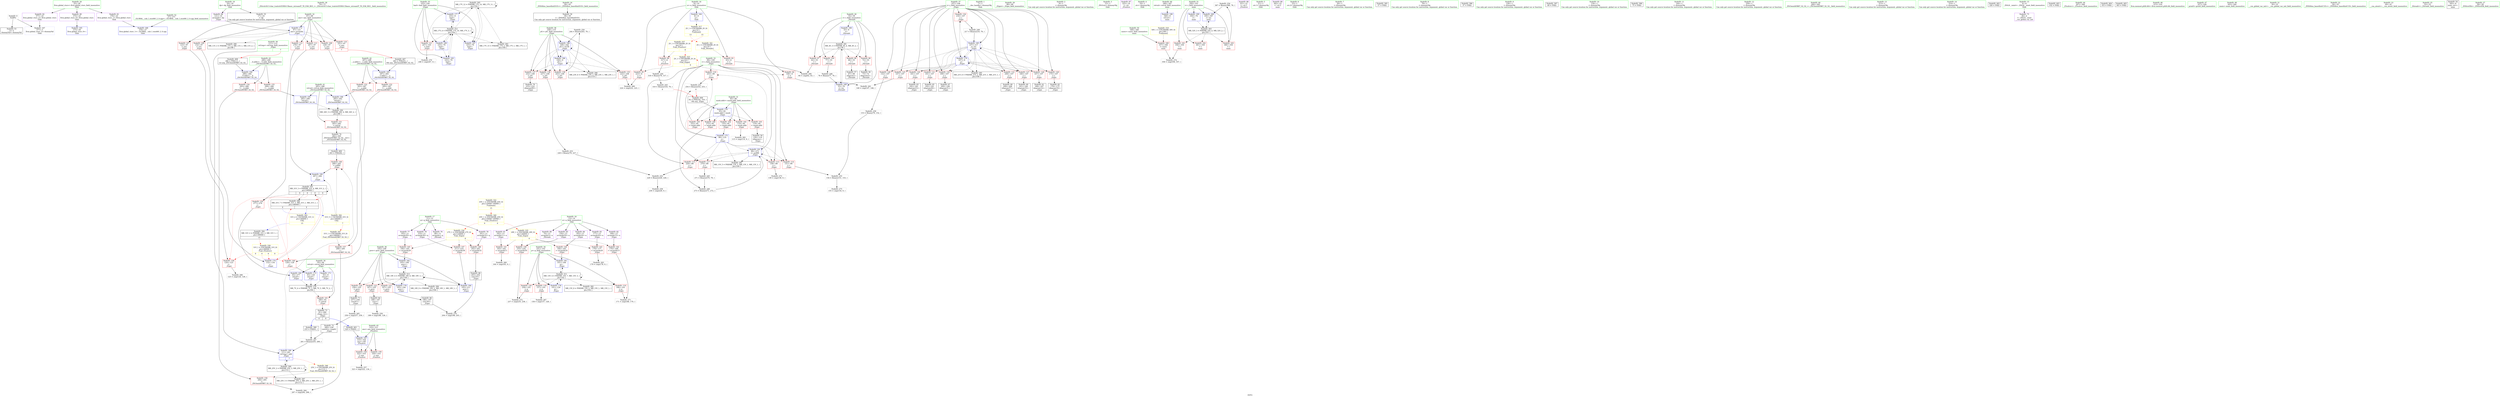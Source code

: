 digraph "SVFG" {
	label="SVFG";

	Node0x564a6317bbb0 [shape=record,color=grey,label="{NodeID: 0\nNullPtr}"];
	Node0x564a6317bbb0 -> Node0x564a631a46e0[style=solid];
	Node0x564a6317bbb0 -> Node0x564a631ab530[style=solid];
	Node0x564a631a6c90 [shape=record,color=blue,label="{NodeID: 194\n289\<--284\n__b.addr\<--__b\n_ZSt3minIiERKT_S2_S2_\n}"];
	Node0x564a631a6c90 -> Node0x564a631aaa40[style=dashed];
	Node0x564a631a6c90 -> Node0x564a631aab10[style=dashed];
	Node0x564a631a3670 [shape=record,color=red,label="{NodeID: 111\n267\<--97\n\<--ans\n_Z2goi\n}"];
	Node0x564a631a3670 -> Node0x564a631ac810[style=solid];
	Node0x564a631a20f0 [shape=record,color=green,label="{NodeID: 28\n70\<--71\n_ZStrsIcSt11char_traitsIcEERSt13basic_istreamIT_T0_ES6_RS3_\<--_ZStrsIcSt11char_traitsIcEERSt13basic_istreamIT_T0_ES6_RS3__field_insensitive\n}"];
	Node0x564a631c6710 [shape=record,color=black,label="{NodeID: 305\nMR_17V_12 = PHI(MR_17V_14, MR_17V_11, )\npts\{104 \}\n}"];
	Node0x564a631c6710 -> Node0x564a631a8f70[style=dashed];
	Node0x564a631c6710 -> Node0x564a631abd80[style=dashed];
	Node0x564a631c6710 -> Node0x564a631ac5a0[style=dashed];
	Node0x564a631c6710 -> Node0x564a631bf510[style=dashed];
	Node0x564a631c6710 -> Node0x564a631c6710[style=dashed];
	Node0x564a631a9e10 [shape=record,color=red,label="{NodeID: 139\n124\<--123\n\<--\n_Z2goi\n}"];
	Node0x564a631a9e10 -> Node0x564a631b3b30[style=solid];
	Node0x564a631a49b0 [shape=record,color=black,label="{NodeID: 56\n38\<--39\n\<--_ZNSt8ios_base4InitD1Ev\nCan only get source location for instruction, argument, global var or function.}"];
	Node0x564a631b1020 [shape=record,color=grey,label="{NodeID: 250\n244 = Binary(243, 79, )\n}"];
	Node0x564a631b1020 -> Node0x564a631ac670[style=solid];
	Node0x564a631ab530 [shape=record,color=blue, style = dotted,label="{NodeID: 167\n377\<--3\nllvm.global_ctors_2\<--dummyVal\nGlob }"];
	Node0x564a631a60a0 [shape=record,color=purple,label="{NodeID: 84\n183\<--13\narrayidx24\<--a\n_Z2goi\n}"];
	Node0x564a631a60a0 -> Node0x564a631aa220[style=solid];
	Node0x564a631a0330 [shape=record,color=green,label="{NodeID: 1\n7\<--1\n__dso_handle\<--dummyObj\nGlob }"];
	Node0x564a631a6d60 [shape=record,color=blue,label="{NodeID: 195\n285\<--299\nretval\<--\n_ZSt3minIiERKT_S2_S2_\n}"];
	Node0x564a631a6d60 -> Node0x564a631c2a20[style=dashed];
	Node0x564a631a3740 [shape=record,color=red,label="{NodeID: 112\n276\<--97\n\<--ans\n_Z2goi\n}"];
	Node0x564a631a3740 -> Node0x564a631aa700[style=solid];
	Node0x564a631a21f0 [shape=record,color=green,label="{NodeID: 29\n89\<--90\n_Z2goi\<--_Z2goi_field_insensitive\n}"];
	Node0x564a631a9ee0 [shape=record,color=red,label="{NodeID: 140\n129\<--128\n\<--\n_Z2goi\n}"];
	Node0x564a631a9ee0 -> Node0x564a631aba40[style=solid];
	Node0x564a631a4ab0 [shape=record,color=black,label="{NodeID: 57\n67\<--66\nidxprom\<--\n_Z4readv\n}"];
	Node0x564a631cbc90 [shape=record,color=yellow,style=double,label="{NodeID: 334\n27V_1 = ENCHI(MR_27V_0)\npts\{120000 \}\nFun[_Z2goi]|{|<s3>6}}"];
	Node0x564a631cbc90 -> Node0x564a631aa2f0[style=dashed];
	Node0x564a631cbc90 -> Node0x564a631aa3c0[style=dashed];
	Node0x564a631cbc90 -> Node0x564a631aa490[style=dashed];
	Node0x564a631cbc90:s3 -> Node0x564a631cbc90[style=dashed,color=red];
	Node0x564a631b11a0 [shape=record,color=grey,label="{NodeID: 251\n254 = Binary(252, 253, )\n|{<s0>6}}"];
	Node0x564a631b11a0:s0 -> Node0x564a631e6190[style=solid,color=red];
	Node0x564a631ab630 [shape=record,color=blue,label="{NodeID: 168\n55\<--9\ni\<--\n_Z4readv\n}"];
	Node0x564a631ab630 -> Node0x564a631c1d10[style=dashed];
	Node0x564a631a6170 [shape=record,color=purple,label="{NodeID: 85\n234\<--13\narrayidx50\<--a\n_Z2goi\n}"];
	Node0x564a631a6170 -> Node0x564a631aa560[style=solid];
	Node0x564a631a03c0 [shape=record,color=green,label="{NodeID: 2\n9\<--1\n\<--dummyObj\nCan only get source location for instruction, argument, global var or function.}"];
	Node0x564a631be110 [shape=record,color=black,label="{NodeID: 279\nMR_7V_4 = PHI(MR_7V_3, MR_7V_5, MR_7V_2, )\npts\{94 \}\n}"];
	Node0x564a631be110 -> Node0x564a631a3e70[style=dashed];
	Node0x564a631a6e30 [shape=record,color=blue,label="{NodeID: 196\n285\<--302\nretval\<--\n_ZSt3minIiERKT_S2_S2_\n}"];
	Node0x564a631a6e30 -> Node0x564a631c2a20[style=dashed];
	Node0x564a631a3810 [shape=record,color=red,label="{NodeID: 113\n138\<--99\n\<--i\n_Z2goi\n}"];
	Node0x564a631a3810 -> Node0x564a631b42b0[style=solid];
	Node0x564a631a22f0 [shape=record,color=green,label="{NodeID: 30\n93\<--94\nretval\<--retval_field_insensitive\n_Z2goi\n}"];
	Node0x564a631a22f0 -> Node0x564a631a3e70[style=solid];
	Node0x564a631a22f0 -> Node0x564a631ab8a0[style=solid];
	Node0x564a631a22f0 -> Node0x564a631aba40[style=solid];
	Node0x564a631a22f0 -> Node0x564a631a6af0[style=solid];
	Node0x564a631a9fb0 [shape=record,color=red,label="{NodeID: 141\n163\<--162\n\<--arrayidx11\n_Z2goi\n}"];
	Node0x564a631a9fb0 -> Node0x564a631a7fc0[style=solid];
	Node0x564a631a4b80 [shape=record,color=black,label="{NodeID: 58\n73\<--72\nidxprom2\<--\n_Z4readv\n}"];
	Node0x564a631cbd70 [shape=record,color=yellow,style=double,label="{NodeID: 335\n29V_1 = ENCHI(MR_29V_0)\npts\{140000 \}\nFun[_Z2goi]|{|<s5>6}}"];
	Node0x564a631cbd70 -> Node0x564a631a9fb0[style=dashed];
	Node0x564a631cbd70 -> Node0x564a631aa080[style=dashed];
	Node0x564a631cbd70 -> Node0x564a631aa150[style=dashed];
	Node0x564a631cbd70 -> Node0x564a631aa220[style=dashed];
	Node0x564a631cbd70 -> Node0x564a631aa560[style=dashed];
	Node0x564a631cbd70:s5 -> Node0x564a631cbd70[style=dashed,color=red];
	Node0x564a631b1320 [shape=record,color=grey,label="{NodeID: 252\n229 = Binary(226, 228, )\n}"];
	Node0x564a631b1320 -> Node0x564a631a7cc0[style=solid];
	Node0x564a631ab700 [shape=record,color=blue,label="{NodeID: 169\n55\<--78\ni\<--inc\n_Z4readv\n}"];
	Node0x564a631ab700 -> Node0x564a631c1d10[style=dashed];
	Node0x564a631a6240 [shape=record,color=purple,label="{NodeID: 86\n121\<--16\narrayidx\<--dp\n_Z2goi\n}"];
	Node0x564a631a6240 -> Node0x564a631ab970[style=solid];
	Node0x564a631a0450 [shape=record,color=green,label="{NodeID: 3\n15\<--1\n_ZSt3cin\<--dummyObj\nGlob }"];
	Node0x564a631be610 [shape=record,color=black,label="{NodeID: 280\nMR_11V_3 = PHI(MR_11V_2, MR_11V_1, MR_11V_2, )\npts\{98 \}\n}"];
	Node0x564a631a6f00 [shape=record,color=blue,label="{NodeID: 197\n310\<--320\nans\<--call\n_Z5solvev\n}"];
	Node0x564a631a6f00 -> Node0x564a631aad80[style=dashed];
	Node0x564a631a6f00 -> Node0x564a631aae50[style=dashed];
	Node0x564a631a38e0 [shape=record,color=red,label="{NodeID: 114\n151\<--99\n\<--i\n_Z2goi\n}"];
	Node0x564a631a38e0 -> Node0x564a631b17a0[style=solid];
	Node0x564a631a23c0 [shape=record,color=green,label="{NodeID: 31\n95\<--96\nmask.addr\<--mask.addr_field_insensitive\n_Z2goi\n}"];
	Node0x564a631a23c0 -> Node0x564a631a3f40[style=solid];
	Node0x564a631a23c0 -> Node0x564a631a4010[style=solid];
	Node0x564a631a23c0 -> Node0x564a631a40e0[style=solid];
	Node0x564a631a23c0 -> Node0x564a631a41b0[style=solid];
	Node0x564a631a23c0 -> Node0x564a631a3260[style=solid];
	Node0x564a631a23c0 -> Node0x564a631ab7d0[style=solid];
	Node0x564a631aa080 [shape=record,color=red,label="{NodeID: 142\n170\<--169\n\<--arrayidx15\n_Z2goi\n}"];
	Node0x564a631aa080 -> Node0x564a631b3fb0[style=solid];
	Node0x564a631a4c50 [shape=record,color=black,label="{NodeID: 59\n120\<--119\nidxprom\<--\n_Z2goi\n}"];
	Node0x564a631b14a0 [shape=record,color=grey,label="{NodeID: 253\n228 = Binary(79, 227, )\n}"];
	Node0x564a631b14a0 -> Node0x564a631b1320[style=solid];
	Node0x564a631ab7d0 [shape=record,color=blue,label="{NodeID: 170\n95\<--92\nmask.addr\<--mask\n_Z2goi\n}"];
	Node0x564a631ab7d0 -> Node0x564a631a3f40[style=dashed];
	Node0x564a631ab7d0 -> Node0x564a631a4010[style=dashed];
	Node0x564a631ab7d0 -> Node0x564a631a40e0[style=dashed];
	Node0x564a631ab7d0 -> Node0x564a631a41b0[style=dashed];
	Node0x564a631ab7d0 -> Node0x564a631a3260[style=dashed];
	Node0x564a631a6310 [shape=record,color=purple,label="{NodeID: 87\n325\<--19\n\<--.str\n_Z5solvev\n}"];
	Node0x564a631a04e0 [shape=record,color=green,label="{NodeID: 4\n19\<--1\n.str\<--dummyObj\nGlob }"];
	Node0x564a631beb10 [shape=record,color=black,label="{NodeID: 281\nMR_13V_5 = PHI(MR_13V_3, MR_13V_1, MR_13V_1, )\npts\{100 \}\n}"];
	Node0x564a631a6fd0 [shape=record,color=blue,label="{NodeID: 198\n346\<--9\nretval\<--\nmain\n}"];
	Node0x564a631a8b10 [shape=record,color=red,label="{NodeID: 115\n226\<--99\n\<--i\n_Z2goi\n}"];
	Node0x564a631a8b10 -> Node0x564a631b1320[style=solid];
	Node0x564a631a2490 [shape=record,color=green,label="{NodeID: 32\n97\<--98\nans\<--ans_field_insensitive\n_Z2goi\n}"];
	Node0x564a631a2490 -> Node0x564a631a3330[style=solid];
	Node0x564a631a2490 -> Node0x564a631a3400[style=solid];
	Node0x564a631a2490 -> Node0x564a631a34d0[style=solid];
	Node0x564a631a2490 -> Node0x564a631a35a0[style=solid];
	Node0x564a631a2490 -> Node0x564a631a3670[style=solid];
	Node0x564a631a2490 -> Node0x564a631a3740[style=solid];
	Node0x564a631a2490 -> Node0x564a631ab970[style=solid];
	Node0x564a631ad340 [shape=record,color=yellow,style=double,label="{NodeID: 392\n31V_5 = CSCHI(MR_31V_3)\npts\{180000 \}\nCS[]|{|<s2>7}}"];
	Node0x564a631ad340 -> Node0x564a631aa630[style=dashed];
	Node0x564a631ad340 -> Node0x564a631ac810[style=dashed];
	Node0x564a631ad340:s2 -> Node0x564a631c28c0[style=dashed,color=red];
	Node0x564a631aa150 [shape=record,color=red,label="{NodeID: 143\n178\<--177\n\<--arrayidx20\n_Z2goi\n}"];
	Node0x564a631aa150 -> Node0x564a631a8440[style=solid];
	Node0x564a631a4d20 [shape=record,color=black,label="{NodeID: 60\n161\<--160\nidxprom10\<--\n_Z2goi\n}"];
	Node0x564a631cbf30 [shape=record,color=yellow,style=double,label="{NodeID: 337\n2V_1 = ENCHI(MR_2V_0)\npts\{10 \}\nFun[_Z5solvev]|{|<s1>9}}"];
	Node0x564a631cbf30 -> Node0x564a631a3a60[style=dashed];
	Node0x564a631cbf30:s1 -> Node0x564a631cb2c0[style=dashed,color=red];
	Node0x564a631b1620 [shape=record,color=grey,label="{NodeID: 254\n367 = Binary(366, 79, )\n}"];
	Node0x564a631b1620 -> Node0x564a631a7170[style=solid];
	Node0x564a631ab8a0 [shape=record,color=blue,label="{NodeID: 171\n93\<--9\nretval\<--\n_Z2goi\n}"];
	Node0x564a631ab8a0 -> Node0x564a631be110[style=dashed];
	Node0x564a631a63e0 [shape=record,color=purple,label="{NodeID: 88\n331\<--21\n\<--.str.1\n_Z5solvev\n}"];
	Node0x564a631a0570 [shape=record,color=green,label="{NodeID: 5\n21\<--1\n.str.1\<--dummyObj\nGlob }"];
	Node0x564a631bf010 [shape=record,color=black,label="{NodeID: 282\nMR_15V_8 = PHI(MR_15V_2, MR_15V_1, MR_15V_1, )\npts\{102 \}\n}"];
	Node0x564a631a70a0 [shape=record,color=blue,label="{NodeID: 199\n350\<--79\ni\<--\nmain\n}"];
	Node0x564a631a70a0 -> Node0x564a631c5d10[style=dashed];
	Node0x564a631a8ba0 [shape=record,color=red,label="{NodeID: 116\n253\<--99\n\<--i\n_Z2goi\n}"];
	Node0x564a631a8ba0 -> Node0x564a631b11a0[style=solid];
	Node0x564a631a2560 [shape=record,color=green,label="{NodeID: 33\n99\<--100\ni\<--i_field_insensitive\n_Z2goi\n}"];
	Node0x564a631a2560 -> Node0x564a631a3810[style=solid];
	Node0x564a631a2560 -> Node0x564a631a38e0[style=solid];
	Node0x564a631a2560 -> Node0x564a631a8b10[style=solid];
	Node0x564a631a2560 -> Node0x564a631a8ba0[style=solid];
	Node0x564a631a2560 -> Node0x564a631a8c30[style=solid];
	Node0x564a631a2560 -> Node0x564a631abbe0[style=solid];
	Node0x564a631a2560 -> Node0x564a631ac8e0[style=solid];
	Node0x564a631ad4a0 [shape=record,color=yellow,style=double,label="{NodeID: 393\n31V_2 = CSCHI(MR_31V_1)\npts\{180000 \}\nCS[]|{<s0>15}}"];
	Node0x564a631ad4a0:s0 -> Node0x564a631c6210[style=dashed,color=blue];
	Node0x564a631aa220 [shape=record,color=red,label="{NodeID: 144\n184\<--183\n\<--arrayidx24\n_Z2goi\n}"];
	Node0x564a631aa220 -> Node0x564a631ac0c0[style=solid];
	Node0x564a631a4df0 [shape=record,color=black,label="{NodeID: 61\n168\<--167\nidxprom14\<--\n_Z2goi\n}"];
	Node0x564a631b17a0 [shape=record,color=grey,label="{NodeID: 255\n154 = Binary(151, 153, )\n}"];
	Node0x564a631b17a0 -> Node0x564a631b45b0[style=solid];
	Node0x564a631ab970 [shape=record,color=blue,label="{NodeID: 172\n97\<--121\nans\<--arrayidx\n_Z2goi\n}"];
	Node0x564a631ab970 -> Node0x564a631a3330[style=dashed];
	Node0x564a631ab970 -> Node0x564a631a3400[style=dashed];
	Node0x564a631ab970 -> Node0x564a631a34d0[style=dashed];
	Node0x564a631ab970 -> Node0x564a631a35a0[style=dashed];
	Node0x564a631ab970 -> Node0x564a631a3670[style=dashed];
	Node0x564a631ab970 -> Node0x564a631a3740[style=dashed];
	Node0x564a631ab970 -> Node0x564a631be610[style=dashed];
	Node0x564a631a64b0 [shape=record,color=purple,label="{NodeID: 89\n362\<--23\n\<--.str.2\nmain\n}"];
	Node0x564a631a0e70 [shape=record,color=green,label="{NodeID: 6\n23\<--1\n.str.2\<--dummyObj\nGlob }"];
	Node0x564a631bf510 [shape=record,color=black,label="{NodeID: 283\nMR_17V_15 = PHI(MR_17V_2, MR_17V_1, MR_17V_1, )\npts\{104 \}\n}"];
	Node0x564a631a7170 [shape=record,color=blue,label="{NodeID: 200\n350\<--367\ni\<--inc\nmain\n}"];
	Node0x564a631a7170 -> Node0x564a631c5d10[style=dashed];
	Node0x564a631a8c30 [shape=record,color=red,label="{NodeID: 117\n270\<--99\n\<--i\n_Z2goi\n}"];
	Node0x564a631a8c30 -> Node0x564a631b08a0[style=solid];
	Node0x564a631a2630 [shape=record,color=green,label="{NodeID: 34\n101\<--102\np\<--p_field_insensitive\n_Z2goi\n}"];
	Node0x564a631a2630 -> Node0x564a631a8d00[style=solid];
	Node0x564a631a2630 -> Node0x564a631a8dd0[style=solid];
	Node0x564a631a2630 -> Node0x564a631a8ea0[style=solid];
	Node0x564a631a2630 -> Node0x564a631abcb0[style=solid];
	Node0x564a631a2630 -> Node0x564a631ac0c0[style=solid];
	Node0x564a631c8510 [shape=record,color=black,label="{NodeID: 311\nMR_15V_4 = PHI(MR_15V_7, MR_15V_3, )\npts\{102 \}\n}"];
	Node0x564a631c8510 -> Node0x564a631a8d00[style=dashed];
	Node0x564a631c8510 -> Node0x564a631a8dd0[style=dashed];
	Node0x564a631c8510 -> Node0x564a631a8ea0[style=dashed];
	Node0x564a631c8510 -> Node0x564a631abcb0[style=dashed];
	Node0x564a631c8510 -> Node0x564a631ac0c0[style=dashed];
	Node0x564a631c8510 -> Node0x564a631bf010[style=dashed];
	Node0x564a631c8510 -> Node0x564a631c8510[style=dashed];
	Node0x564a631aa2f0 [shape=record,color=red,label="{NodeID: 145\n194\<--193\n\<--arrayidx29\n_Z2goi\n}"];
	Node0x564a631aa2f0 -> Node0x564a631ac190[style=solid];
	Node0x564a631a4ec0 [shape=record,color=black,label="{NodeID: 62\n176\<--175\nidxprom19\<--\n_Z2goi\n}"];
	Node0x564a631cc120 [shape=record,color=yellow,style=double,label="{NodeID: 339\n31V_1 = ENCHI(MR_31V_0)\npts\{180000 \}\nFun[_Z5solvev]|{<s0>9|<s1>9|<s2>9|<s3>9}}"];
	Node0x564a631cc120:s0 -> Node0x564a631a9e10[style=dashed,color=red];
	Node0x564a631cc120:s1 -> Node0x564a631a9ee0[style=dashed,color=red];
	Node0x564a631cc120:s2 -> Node0x564a631abb10[style=dashed,color=red];
	Node0x564a631cc120:s3 -> Node0x564a631c0e10[style=dashed,color=red];
	Node0x564a631b1920 [shape=record,color=grey,label="{NodeID: 256\n153 = Binary(79, 152, )\n}"];
	Node0x564a631b1920 -> Node0x564a631b17a0[style=solid];
	Node0x564a631aba40 [shape=record,color=blue,label="{NodeID: 173\n93\<--129\nretval\<--\n_Z2goi\n}"];
	Node0x564a631aba40 -> Node0x564a631be110[style=dashed];
	Node0x564a631a6580 [shape=record,color=purple,label="{NodeID: 90\n375\<--25\nllvm.global_ctors_0\<--llvm.global_ctors\nGlob }"];
	Node0x564a631a6580 -> Node0x564a631ab330[style=solid];
	Node0x564a631a0f00 [shape=record,color=green,label="{NodeID: 7\n26\<--1\n\<--dummyObj\nCan only get source location for instruction, argument, global var or function.}"];
	Node0x564a631bfa10 [shape=record,color=black,label="{NodeID: 284\nMR_19V_9 = PHI(MR_19V_2, MR_19V_1, MR_19V_1, )\npts\{106 \}\n}"];
	Node0x564a631a8d00 [shape=record,color=red,label="{NodeID: 118\n157\<--101\n\<--p\n_Z2goi\n}"];
	Node0x564a631a8d00 -> Node0x564a631a8a40[style=solid];
	Node0x564a631a2700 [shape=record,color=green,label="{NodeID: 35\n103\<--104\nbad\<--bad_field_insensitive\n_Z2goi\n}"];
	Node0x564a631a2700 -> Node0x564a631a8f70[style=solid];
	Node0x564a631a2700 -> Node0x564a631abd80[style=solid];
	Node0x564a631a2700 -> Node0x564a631abff0[style=solid];
	Node0x564a631a2700 -> Node0x564a631ac260[style=solid];
	Node0x564a631a2700 -> Node0x564a631ac5a0[style=solid];
	Node0x564a631e5620 [shape=record,color=black,label="{NodeID: 395\n57 = PHI()\n}"];
	Node0x564a631c8a10 [shape=record,color=black,label="{NodeID: 312\nMR_17V_4 = PHI(MR_17V_10, MR_17V_3, )\npts\{104 \}\n}"];
	Node0x564a631c8a10 -> Node0x564a631a8f70[style=dashed];
	Node0x564a631c8a10 -> Node0x564a631abd80[style=dashed];
	Node0x564a631c8a10 -> Node0x564a631abff0[style=dashed];
	Node0x564a631c8a10 -> Node0x564a631ac260[style=dashed];
	Node0x564a631c8a10 -> Node0x564a631ac5a0[style=dashed];
	Node0x564a631c8a10 -> Node0x564a631bf510[style=dashed];
	Node0x564a631c8a10 -> Node0x564a631c6710[style=dashed];
	Node0x564a631c8a10 -> Node0x564a631c8a10[style=dashed];
	Node0x564a631aa3c0 [shape=record,color=red,label="{NodeID: 146\n202\<--201\n\<--arrayidx32\n_Z2goi\n}"];
	Node0x564a631aa3c0 -> Node0x564a631a53a0[style=solid];
	Node0x564a631a4f90 [shape=record,color=black,label="{NodeID: 63\n182\<--181\nidxprom23\<--\n_Z2goi\n}"];
	Node0x564a631c2210 [shape=record,color=yellow,style=double,label="{NodeID: 340\n45V_1 = ENCHI(MR_45V_0)\npts\{120000 140000 \}\nFun[_Z5solvev]|{<s0>9|<s1>9}}"];
	Node0x564a631c2210:s0 -> Node0x564a631cbc90[style=dashed,color=red];
	Node0x564a631c2210:s1 -> Node0x564a631cbd70[style=dashed,color=red];
	Node0x564a631a7b40 [shape=record,color=grey,label="{NodeID: 257\n323 = cmp(322, 134, )\n}"];
	Node0x564a631abb10 [shape=record,color=blue,label="{NodeID: 174\n132\<--134\n\<--\n_Z2goi\n}"];
	Node0x564a631abb10 -> Node0x564a631c5310[style=dashed];
	Node0x564a631a6680 [shape=record,color=purple,label="{NodeID: 91\n376\<--25\nllvm.global_ctors_1\<--llvm.global_ctors\nGlob }"];
	Node0x564a631a6680 -> Node0x564a631ab430[style=solid];
	Node0x564a631a0f90 [shape=record,color=green,label="{NodeID: 8\n79\<--1\n\<--dummyObj\nCan only get source location for instruction, argument, global var or function.}"];
	Node0x564a631bff10 [shape=record,color=black,label="{NodeID: 285\nMR_21V_6 = PHI(MR_21V_2, MR_21V_1, MR_21V_1, )\npts\{108 \}\n}"];
	Node0x564a631a8dd0 [shape=record,color=red,label="{NodeID: 119\n166\<--101\n\<--p\n_Z2goi\n}"];
	Node0x564a631a8dd0 -> Node0x564a631b3fb0[style=solid];
	Node0x564a631a27d0 [shape=record,color=green,label="{NodeID: 36\n105\<--106\nprev\<--prev_field_insensitive\n_Z2goi\n}"];
	Node0x564a631a27d0 -> Node0x564a631a9040[style=solid];
	Node0x564a631a27d0 -> Node0x564a631a9110[style=solid];
	Node0x564a631a27d0 -> Node0x564a631a91e0[style=solid];
	Node0x564a631a27d0 -> Node0x564a631abe50[style=solid];
	Node0x564a631a27d0 -> Node0x564a631ac190[style=solid];
	Node0x564a631a27d0 -> Node0x564a631ac330[style=solid];
	Node0x564a631e5720 [shape=record,color=black,label="{NodeID: 396\n37 = PHI()\n}"];
	Node0x564a631c8f10 [shape=record,color=black,label="{NodeID: 313\nMR_19V_4 = PHI(MR_19V_8, MR_19V_3, )\npts\{106 \}\n}"];
	Node0x564a631c8f10 -> Node0x564a631a9040[style=dashed];
	Node0x564a631c8f10 -> Node0x564a631a9110[style=dashed];
	Node0x564a631c8f10 -> Node0x564a631a91e0[style=dashed];
	Node0x564a631c8f10 -> Node0x564a631abe50[style=dashed];
	Node0x564a631c8f10 -> Node0x564a631ac190[style=dashed];
	Node0x564a631c8f10 -> Node0x564a631ac330[style=dashed];
	Node0x564a631c8f10 -> Node0x564a631bfa10[style=dashed];
	Node0x564a631c8f10 -> Node0x564a631c8f10[style=dashed];
	Node0x564a631aa490 [shape=record,color=red,label="{NodeID: 147\n211\<--210\n\<--arrayidx38\n_Z2goi\n}"];
	Node0x564a631aa490 -> Node0x564a631ac330[style=solid];
	Node0x564a631a5060 [shape=record,color=black,label="{NodeID: 64\n188\<--187\nconv\<--\n_Z2goi\n}"];
	Node0x564a631a5060 -> Node0x564a631a7e40[style=solid];
	Node0x564a631c2320 [shape=record,color=yellow,style=double,label="{NodeID: 341\n2V_1 = ENCHI(MR_2V_0)\npts\{10 \}\nFun[_Z4readv]}"];
	Node0x564a631c2320 -> Node0x564a631a6880[style=dashed];
	Node0x564a631a7cc0 [shape=record,color=grey,label="{NodeID: 258\n230 = cmp(229, 9, )\n}"];
	Node0x564a631abbe0 [shape=record,color=blue,label="{NodeID: 175\n99\<--135\ni\<--\n_Z2goi\n}"];
	Node0x564a631abbe0 -> Node0x564a631a3810[style=dashed];
	Node0x564a631abbe0 -> Node0x564a631a38e0[style=dashed];
	Node0x564a631abbe0 -> Node0x564a631a8b10[style=dashed];
	Node0x564a631abbe0 -> Node0x564a631a8ba0[style=dashed];
	Node0x564a631abbe0 -> Node0x564a631a8c30[style=dashed];
	Node0x564a631abbe0 -> Node0x564a631ac8e0[style=dashed];
	Node0x564a631abbe0 -> Node0x564a631beb10[style=dashed];
	Node0x564a631a6780 [shape=record,color=purple,label="{NodeID: 92\n377\<--25\nllvm.global_ctors_2\<--llvm.global_ctors\nGlob }"];
	Node0x564a631a6780 -> Node0x564a631ab530[style=solid];
	Node0x564a631a1020 [shape=record,color=green,label="{NodeID: 9\n126\<--1\n\<--dummyObj\nCan only get source location for instruction, argument, global var or function.}"];
	Node0x564a631c0410 [shape=record,color=black,label="{NodeID: 286\nMR_23V_6 = PHI(MR_23V_2, MR_23V_1, MR_23V_1, )\npts\{110 \}\n}"];
	Node0x564a631a8ea0 [shape=record,color=red,label="{NodeID: 120\n236\<--101\n\<--p\n_Z2goi\n}"];
	Node0x564a631a8ea0 -> Node0x564a631b4130[style=solid];
	Node0x564a631a28a0 [shape=record,color=green,label="{NodeID: 37\n107\<--108\nj\<--j_field_insensitive\n_Z2goi\n}"];
	Node0x564a631a28a0 -> Node0x564a631a92b0[style=solid];
	Node0x564a631a28a0 -> Node0x564a631a9380[style=solid];
	Node0x564a631a28a0 -> Node0x564a631a9450[style=solid];
	Node0x564a631a28a0 -> Node0x564a631a9520[style=solid];
	Node0x564a631a28a0 -> Node0x564a631a95f0[style=solid];
	Node0x564a631a28a0 -> Node0x564a631a96c0[style=solid];
	Node0x564a631a28a0 -> Node0x564a631a9790[style=solid];
	Node0x564a631a28a0 -> Node0x564a631a9860[style=solid];
	Node0x564a631a28a0 -> Node0x564a631a9930[style=solid];
	Node0x564a631a28a0 -> Node0x564a631a9a00[style=solid];
	Node0x564a631a28a0 -> Node0x564a631abf20[style=solid];
	Node0x564a631a28a0 -> Node0x564a631ac400[style=solid];
	Node0x564a631e5820 [shape=record,color=black,label="{NodeID: 397\n69 = PHI()\n}"];
	Node0x564a631aa560 [shape=record,color=red,label="{NodeID: 148\n235\<--234\n\<--arrayidx50\n_Z2goi\n}"];
	Node0x564a631aa560 -> Node0x564a631b4130[style=solid];
	Node0x564a631a5130 [shape=record,color=black,label="{NodeID: 65\n192\<--191\nidxprom28\<--\n_Z2goi\n}"];
	Node0x564a631a7e40 [shape=record,color=grey,label="{NodeID: 259\n189 = cmp(188, 126, )\n}"];
	Node0x564a631abcb0 [shape=record,color=blue,label="{NodeID: 176\n101\<--126\np\<--\n_Z2goi\n}"];
	Node0x564a631abcb0 -> Node0x564a631c8510[style=dashed];
	Node0x564a631a6880 [shape=record,color=red,label="{NodeID: 93\n63\<--8\n\<--n\n_Z4readv\n}"];
	Node0x564a631a6880 -> Node0x564a631a88c0[style=solid];
	Node0x564a631a10b0 [shape=record,color=green,label="{NodeID: 10\n134\<--1\n\<--dummyObj\nCan only get source location for instruction, argument, global var or function.}"];
	Node0x564a631c0910 [shape=record,color=black,label="{NodeID: 287\nMR_25V_5 = PHI(MR_25V_2, MR_25V_1, MR_25V_1, )\npts\{112 \}\n}"];
	Node0x564a631a8f70 [shape=record,color=red,label="{NodeID: 121\n247\<--103\n\<--bad\n_Z2goi\n}"];
	Node0x564a631a8f70 -> Node0x564a631b3e30[style=solid];
	Node0x564a631a2970 [shape=record,color=green,label="{NodeID: 38\n109\<--110\nj41\<--j41_field_insensitive\n_Z2goi\n}"];
	Node0x564a631a2970 -> Node0x564a631a9ad0[style=solid];
	Node0x564a631a2970 -> Node0x564a631a9ba0[style=solid];
	Node0x564a631a2970 -> Node0x564a631a9c70[style=solid];
	Node0x564a631a2970 -> Node0x564a631a9d40[style=solid];
	Node0x564a631a2970 -> Node0x564a631ac4d0[style=solid];
	Node0x564a631a2970 -> Node0x564a631ac670[style=solid];
	Node0x564a631e5980 [shape=record,color=black,label="{NodeID: 398\n75 = PHI()\n}"];
	Node0x564a631aa630 [shape=record,color=red,label="{NodeID: 149\n266\<--263\n\<--call64\n_Z2goi\n}"];
	Node0x564a631aa630 -> Node0x564a631ac810[style=solid];
	Node0x564a631a5200 [shape=record,color=black,label="{NodeID: 66\n198\<--197\nconv30\<--\n_Z2goi\n}"];
	Node0x564a631a5200 -> Node0x564a631b4730[style=solid];
	Node0x564a631a7fc0 [shape=record,color=grey,label="{NodeID: 260\n164 = cmp(163, 9, )\n}"];
	Node0x564a631abd80 [shape=record,color=blue,label="{NodeID: 177\n103\<--9\nbad\<--\n_Z2goi\n}"];
	Node0x564a631abd80 -> Node0x564a631c8a10[style=dashed];
	Node0x564a631a6950 [shape=record,color=red,label="{NodeID: 94\n148\<--8\n\<--n\n_Z2goi\n}"];
	Node0x564a631a6950 -> Node0x564a631a8140[style=solid];
	Node0x564a631a1140 [shape=record,color=green,label="{NodeID: 11\n144\<--1\n\<--dummyObj\nCan only get source location for instruction, argument, global var or function.}"];
	Node0x564a631c0e10 [shape=record,color=black,label="{NodeID: 288\nMR_31V_7 = PHI(MR_31V_3, MR_31V_1, MR_31V_1, )\npts\{180000 \}\n|{<s0>6|<s1>9}}"];
	Node0x564a631c0e10:s0 -> Node0x564a631ad340[style=dashed,color=blue];
	Node0x564a631c0e10:s1 -> Node0x564a631ad4a0[style=dashed,color=blue];
	Node0x564a631a9040 [shape=record,color=red,label="{NodeID: 122\n187\<--105\n\<--prev\n_Z2goi\n}"];
	Node0x564a631a9040 -> Node0x564a631a5060[style=solid];
	Node0x564a631a2a40 [shape=record,color=green,label="{NodeID: 39\n111\<--112\nref.tmp\<--ref.tmp_field_insensitive\n_Z2goi\n|{|<s1>7}}"];
	Node0x564a631a2a40 -> Node0x564a631ac740[style=solid];
	Node0x564a631a2a40:s1 -> Node0x564a631e6640[style=solid,color=red];
	Node0x564a631e5a50 [shape=record,color=black,label="{NodeID: 399\n255 = PHI(91, )\n}"];
	Node0x564a631e5a50 -> Node0x564a631b0ba0[style=solid];
	Node0x564a631aa700 [shape=record,color=red,label="{NodeID: 150\n277\<--276\n\<--\n_Z2goi\n}"];
	Node0x564a631aa700 -> Node0x564a631a6af0[style=solid];
	Node0x564a631a52d0 [shape=record,color=black,label="{NodeID: 67\n200\<--199\nidxprom31\<--\n_Z2goi\n}"];
	Node0x564a631a8140 [shape=record,color=grey,label="{NodeID: 261\n149 = cmp(147, 148, )\n}"];
	Node0x564a631abe50 [shape=record,color=blue,label="{NodeID: 178\n105\<--144\nprev\<--\n_Z2goi\n}"];
	Node0x564a631abe50 -> Node0x564a631c8f10[style=dashed];
	Node0x564a631a6a20 [shape=record,color=red,label="{NodeID: 95\n223\<--8\n\<--n\n_Z2goi\n}"];
	Node0x564a631a6a20 -> Node0x564a631b3cb0[style=solid];
	Node0x564a631a11d0 [shape=record,color=green,label="{NodeID: 12\n259\<--1\n\<--dummyObj\nCan only get source location for instruction, argument, global var or function.}"];
	Node0x564a631a9110 [shape=record,color=red,label="{NodeID: 123\n197\<--105\n\<--prev\n_Z2goi\n}"];
	Node0x564a631a9110 -> Node0x564a631a5200[style=solid];
	Node0x564a631a2b10 [shape=record,color=green,label="{NodeID: 40\n264\<--265\n_ZSt3minIiERKT_S2_S2_\<--_ZSt3minIiERKT_S2_S2__field_insensitive\n}"];
	Node0x564a631e5c10 [shape=record,color=black,label="{NodeID: 400\n263 = PHI(282, )\n}"];
	Node0x564a631e5c10 -> Node0x564a631aa630[style=solid];
	Node0x564a631ca310 [shape=record,color=yellow,style=double,label="{NodeID: 317\n2V_1 = ENCHI(MR_2V_0)\npts\{10 \}\nFun[main]|{<s0>13|<s1>15}}"];
	Node0x564a631ca310:s0 -> Node0x564a631c2320[style=dashed,color=red];
	Node0x564a631ca310:s1 -> Node0x564a631cbf30[style=dashed,color=red];
	Node0x564a631aa7d0 [shape=record,color=red,label="{NodeID: 151\n305\<--285\n\<--retval\n_ZSt3minIiERKT_S2_S2_\n}"];
	Node0x564a631aa7d0 -> Node0x564a631a5880[style=solid];
	Node0x564a631a53a0 [shape=record,color=black,label="{NodeID: 68\n203\<--202\nconv33\<--\n_Z2goi\n}"];
	Node0x564a631a53a0 -> Node0x564a631b4730[style=solid];
	Node0x564a631a82c0 [shape=record,color=grey,label="{NodeID: 262\n115 = cmp(114, 9, )\n}"];
	Node0x564a631abf20 [shape=record,color=blue,label="{NodeID: 179\n107\<--9\nj\<--\n_Z2goi\n}"];
	Node0x564a631abf20 -> Node0x564a631a92b0[style=dashed];
	Node0x564a631abf20 -> Node0x564a631a9380[style=dashed];
	Node0x564a631abf20 -> Node0x564a631a9450[style=dashed];
	Node0x564a631abf20 -> Node0x564a631a9520[style=dashed];
	Node0x564a631abf20 -> Node0x564a631a95f0[style=dashed];
	Node0x564a631abf20 -> Node0x564a631a96c0[style=dashed];
	Node0x564a631abf20 -> Node0x564a631a9790[style=dashed];
	Node0x564a631abf20 -> Node0x564a631a9860[style=dashed];
	Node0x564a631abf20 -> Node0x564a631a9930[style=dashed];
	Node0x564a631abf20 -> Node0x564a631a9a00[style=dashed];
	Node0x564a631abf20 -> Node0x564a631abf20[style=dashed];
	Node0x564a631abf20 -> Node0x564a631ac400[style=dashed];
	Node0x564a631abf20 -> Node0x564a631bff10[style=dashed];
	Node0x564a631a3a60 [shape=record,color=red,label="{NodeID: 96\n317\<--8\n\<--n\n_Z5solvev\n}"];
	Node0x564a631a3a60 -> Node0x564a631b0720[style=solid];
	Node0x564a631a1260 [shape=record,color=green,label="{NodeID: 13\n313\<--1\n\<--dummyObj\nCan only get source location for instruction, argument, global var or function.}"];
	Node0x564a631a91e0 [shape=record,color=red,label="{NodeID: 124\n256\<--105\n\<--prev\n_Z2goi\n}"];
	Node0x564a631a91e0 -> Node0x564a631a5610[style=solid];
	Node0x564a631a2c10 [shape=record,color=green,label="{NodeID: 41\n285\<--286\nretval\<--retval_field_insensitive\n_ZSt3minIiERKT_S2_S2_\n}"];
	Node0x564a631a2c10 -> Node0x564a631aa7d0[style=solid];
	Node0x564a631a2c10 -> Node0x564a631a6d60[style=solid];
	Node0x564a631a2c10 -> Node0x564a631a6e30[style=solid];
	Node0x564a631e5d10 [shape=record,color=black,label="{NodeID: 401\n320 = PHI(91, )\n}"];
	Node0x564a631e5d10 -> Node0x564a631a6f00[style=solid];
	Node0x564a631aa8a0 [shape=record,color=red,label="{NodeID: 152\n295\<--287\n\<--__a.addr\n_ZSt3minIiERKT_S2_S2_\n}"];
	Node0x564a631aa8a0 -> Node0x564a631aacb0[style=solid];
	Node0x564a631a5470 [shape=record,color=black,label="{NodeID: 69\n209\<--208\nidxprom37\<--\n_Z2goi\n}"];
	Node0x564a631c27e0 [shape=record,color=yellow,style=double,label="{NodeID: 346\n25V_1 = ENCHI(MR_25V_0)\npts\{112 \}\nFun[_ZSt3minIiERKT_S2_S2_]}"];
	Node0x564a631c27e0 -> Node0x564a631aabe0[style=dashed];
	Node0x564a631a8440 [shape=record,color=grey,label="{NodeID: 263\n179 = cmp(178, 9, )\n}"];
	Node0x564a631abff0 [shape=record,color=blue,label="{NodeID: 180\n103\<--79\nbad\<--\n_Z2goi\n}"];
	Node0x564a631abff0 -> Node0x564a631ac260[style=dashed];
	Node0x564a631abff0 -> Node0x564a631c8a10[style=dashed];
	Node0x564a631a3b30 [shape=record,color=red,label="{NodeID: 97\n62\<--55\n\<--i\n_Z4readv\n}"];
	Node0x564a631a3b30 -> Node0x564a631a88c0[style=solid];
	Node0x564a631a1320 [shape=record,color=green,label="{NodeID: 14\n314\<--1\n\<--dummyObj\nCan only get source location for instruction, argument, global var or function.}"];
	Node0x564a631c1d10 [shape=record,color=black,label="{NodeID: 291\nMR_4V_3 = PHI(MR_4V_4, MR_4V_2, )\npts\{56 \}\n}"];
	Node0x564a631c1d10 -> Node0x564a631a3b30[style=dashed];
	Node0x564a631c1d10 -> Node0x564a631a3c00[style=dashed];
	Node0x564a631c1d10 -> Node0x564a631a3cd0[style=dashed];
	Node0x564a631c1d10 -> Node0x564a631a3da0[style=dashed];
	Node0x564a631c1d10 -> Node0x564a631ab700[style=dashed];
	Node0x564a631a92b0 [shape=record,color=red,label="{NodeID: 125\n147\<--107\n\<--j\n_Z2goi\n}"];
	Node0x564a631a92b0 -> Node0x564a631a8140[style=solid];
	Node0x564a631a2ce0 [shape=record,color=green,label="{NodeID: 42\n287\<--288\n__a.addr\<--__a.addr_field_insensitive\n_ZSt3minIiERKT_S2_S2_\n}"];
	Node0x564a631a2ce0 -> Node0x564a631aa8a0[style=solid];
	Node0x564a631a2ce0 -> Node0x564a631aa970[style=solid];
	Node0x564a631a2ce0 -> Node0x564a631a6bc0[style=solid];
	Node0x564a631e5e50 [shape=record,color=black,label="{NodeID: 402\n326 = PHI()\n}"];
	Node0x564a631caf10 [shape=record,color=yellow,style=double,label="{NodeID: 319\n50V_1 = ENCHI(MR_50V_0)\npts\{349 \}\nFun[main]}"];
	Node0x564a631caf10 -> Node0x564a631aaf20[style=dashed];
	Node0x564a631aa970 [shape=record,color=red,label="{NodeID: 153\n302\<--287\n\<--__a.addr\n_ZSt3minIiERKT_S2_S2_\n}"];
	Node0x564a631aa970 -> Node0x564a631a6e30[style=solid];
	Node0x564a631a5540 [shape=record,color=black,label="{NodeID: 70\n233\<--232\nidxprom49\<--\n_Z2goi\n}"];
	Node0x564a631c28c0 [shape=record,color=yellow,style=double,label="{NodeID: 347\n31V_1 = ENCHI(MR_31V_0)\npts\{180000 \}\nFun[_ZSt3minIiERKT_S2_S2_]}"];
	Node0x564a631c28c0 -> Node0x564a631aacb0[style=dashed];
	Node0x564a631a85c0 [shape=record,color=grey,label="{NodeID: 264\n297 = cmp(294, 296, )\n}"];
	Node0x564a631ac0c0 [shape=record,color=blue,label="{NodeID: 181\n101\<--184\np\<--\n_Z2goi\n}"];
	Node0x564a631ac0c0 -> Node0x564a631c8510[style=dashed];
	Node0x564a631a3c00 [shape=record,color=red,label="{NodeID: 98\n66\<--55\n\<--i\n_Z4readv\n}"];
	Node0x564a631a3c00 -> Node0x564a631a4ab0[style=solid];
	Node0x564a631a1420 [shape=record,color=green,label="{NodeID: 15\n4\<--6\n_ZStL8__ioinit\<--_ZStL8__ioinit_field_insensitive\nGlob }"];
	Node0x564a631a1420 -> Node0x564a631a5950[style=solid];
	Node0x564a631c2a20 [shape=record,color=black,label="{NodeID: 292\nMR_34V_3 = PHI(MR_34V_4, MR_34V_2, )\npts\{286 \}\n}"];
	Node0x564a631c2a20 -> Node0x564a631aa7d0[style=dashed];
	Node0x564a631a9380 [shape=record,color=red,label="{NodeID: 126\n152\<--107\n\<--j\n_Z2goi\n}"];
	Node0x564a631a9380 -> Node0x564a631b1920[style=solid];
	Node0x564a631a2db0 [shape=record,color=green,label="{NodeID: 43\n289\<--290\n__b.addr\<--__b.addr_field_insensitive\n_ZSt3minIiERKT_S2_S2_\n}"];
	Node0x564a631a2db0 -> Node0x564a631aaa40[style=solid];
	Node0x564a631a2db0 -> Node0x564a631aab10[style=solid];
	Node0x564a631a2db0 -> Node0x564a631a6c90[style=solid];
	Node0x564a631e5f20 [shape=record,color=black,label="{NodeID: 403\n332 = PHI()\n}"];
	Node0x564a631aaa40 [shape=record,color=red,label="{NodeID: 154\n293\<--289\n\<--__b.addr\n_ZSt3minIiERKT_S2_S2_\n}"];
	Node0x564a631aaa40 -> Node0x564a631aabe0[style=solid];
	Node0x564a631a5610 [shape=record,color=black,label="{NodeID: 71\n257\<--256\nconv61\<--\n_Z2goi\n}"];
	Node0x564a631a5610 -> Node0x564a631a8740[style=solid];
	Node0x564a631a8740 [shape=record,color=grey,label="{NodeID: 265\n258 = cmp(257, 259, )\n}"];
	Node0x564a631a8740 -> Node0x564a631a56e0[style=solid];
	Node0x564a631ac190 [shape=record,color=blue,label="{NodeID: 182\n105\<--194\nprev\<--\n_Z2goi\n}"];
	Node0x564a631ac190 -> Node0x564a631c8f10[style=dashed];
	Node0x564a631a3cd0 [shape=record,color=red,label="{NodeID: 99\n72\<--55\n\<--i\n_Z4readv\n}"];
	Node0x564a631a3cd0 -> Node0x564a631a4b80[style=solid];
	Node0x564a631a1520 [shape=record,color=green,label="{NodeID: 16\n8\<--10\nn\<--n_field_insensitive\nGlob }"];
	Node0x564a631a1520 -> Node0x564a631a6880[style=solid];
	Node0x564a631a1520 -> Node0x564a631a6950[style=solid];
	Node0x564a631a1520 -> Node0x564a631a6a20[style=solid];
	Node0x564a631a1520 -> Node0x564a631a3a60[style=solid];
	Node0x564a631a1520 -> Node0x564a631ab260[style=solid];
	Node0x564a631a9450 [shape=record,color=red,label="{NodeID: 127\n160\<--107\n\<--j\n_Z2goi\n}"];
	Node0x564a631a9450 -> Node0x564a631a4d20[style=solid];
	Node0x564a631a2e80 [shape=record,color=green,label="{NodeID: 44\n307\<--308\n_Z5solvev\<--_Z5solvev_field_insensitive\n}"];
	Node0x564a631e5ff0 [shape=record,color=black,label="{NodeID: 404\n353 = PHI()\n}"];
	Node0x564a631aab10 [shape=record,color=red,label="{NodeID: 155\n299\<--289\n\<--__b.addr\n_ZSt3minIiERKT_S2_S2_\n}"];
	Node0x564a631aab10 -> Node0x564a631a6d60[style=solid];
	Node0x564a631a56e0 [shape=record,color=black,label="{NodeID: 72\n260\<--258\nconv63\<--cmp62\n_Z2goi\n}"];
	Node0x564a631a56e0 -> Node0x564a631b0ba0[style=solid];
	Node0x564a631a88c0 [shape=record,color=grey,label="{NodeID: 266\n64 = cmp(62, 63, )\n}"];
	Node0x564a631ac260 [shape=record,color=blue,label="{NodeID: 183\n103\<--79\nbad\<--\n_Z2goi\n}"];
	Node0x564a631ac260 -> Node0x564a631c8a10[style=dashed];
	Node0x564a631a3da0 [shape=record,color=red,label="{NodeID: 100\n77\<--55\n\<--i\n_Z4readv\n}"];
	Node0x564a631a3da0 -> Node0x564a631b0d20[style=solid];
	Node0x564a631a1620 [shape=record,color=green,label="{NodeID: 17\n11\<--12\nq\<--q_field_insensitive\nGlob }"];
	Node0x564a631a1620 -> Node0x564a631a5a20[style=solid];
	Node0x564a631a1620 -> Node0x564a631a5af0[style=solid];
	Node0x564a631a1620 -> Node0x564a631a5bc0[style=solid];
	Node0x564a631a1620 -> Node0x564a631a5c90[style=solid];
	Node0x564a631a9520 [shape=record,color=red,label="{NodeID: 128\n167\<--107\n\<--j\n_Z2goi\n}"];
	Node0x564a631a9520 -> Node0x564a631a4df0[style=solid];
	Node0x564a631a2f80 [shape=record,color=green,label="{NodeID: 45\n310\<--311\nans\<--ans_field_insensitive\n_Z5solvev\n}"];
	Node0x564a631a2f80 -> Node0x564a631aad80[style=solid];
	Node0x564a631a2f80 -> Node0x564a631aae50[style=solid];
	Node0x564a631a2f80 -> Node0x564a631a6f00[style=solid];
	Node0x564a631e60c0 [shape=record,color=black,label="{NodeID: 405\n363 = PHI()\n}"];
	Node0x564a631cb1b0 [shape=record,color=yellow,style=double,label="{NodeID: 322\n45V_1 = ENCHI(MR_45V_0)\npts\{120000 140000 \}\nFun[main]|{<s0>15}}"];
	Node0x564a631cb1b0:s0 -> Node0x564a631c2210[style=dashed,color=red];
	Node0x564a631aabe0 [shape=record,color=red,label="{NodeID: 156\n294\<--293\n\<--\n_ZSt3minIiERKT_S2_S2_\n}"];
	Node0x564a631aabe0 -> Node0x564a631a85c0[style=solid];
	Node0x564a631a57b0 [shape=record,color=black,label="{NodeID: 73\n91\<--280\n_Z2goi_ret\<--\n_Z2goi\n|{<s0>6|<s1>9}}"];
	Node0x564a631a57b0:s0 -> Node0x564a631e5a50[style=solid,color=blue];
	Node0x564a631a57b0:s1 -> Node0x564a631e5d10[style=solid,color=blue];
	Node0x564a631a8a40 [shape=record,color=grey,label="{NodeID: 267\n158 = cmp(157, 126, )\n}"];
	Node0x564a631ac330 [shape=record,color=blue,label="{NodeID: 184\n105\<--211\nprev\<--\n_Z2goi\n}"];
	Node0x564a631ac330 -> Node0x564a631c8f10[style=dashed];
	Node0x564a631a3e70 [shape=record,color=red,label="{NodeID: 101\n280\<--93\n\<--retval\n_Z2goi\n}"];
	Node0x564a631a3e70 -> Node0x564a631a57b0[style=solid];
	Node0x564a631a1720 [shape=record,color=green,label="{NodeID: 18\n13\<--14\na\<--a_field_insensitive\nGlob }"];
	Node0x564a631a1720 -> Node0x564a631a5d60[style=solid];
	Node0x564a631a1720 -> Node0x564a631a5e30[style=solid];
	Node0x564a631a1720 -> Node0x564a631a5f00[style=solid];
	Node0x564a631a1720 -> Node0x564a631a5fd0[style=solid];
	Node0x564a631a1720 -> Node0x564a631a60a0[style=solid];
	Node0x564a631a1720 -> Node0x564a631a6170[style=solid];
	Node0x564a631a95f0 [shape=record,color=red,label="{NodeID: 129\n175\<--107\n\<--j\n_Z2goi\n}"];
	Node0x564a631a95f0 -> Node0x564a631a4ec0[style=solid];
	Node0x564a631a3050 [shape=record,color=green,label="{NodeID: 46\n315\<--316\nllvm.memset.p0i8.i64\<--llvm.memset.p0i8.i64_field_insensitive\n}"];
	Node0x564a631e6190 [shape=record,color=black,label="{NodeID: 406\n92 = PHI(254, 319, )\n0th arg _Z2goi }"];
	Node0x564a631e6190 -> Node0x564a631ab7d0[style=solid];
	Node0x564a631cb2c0 [shape=record,color=yellow,style=double,label="{NodeID: 323\n2V_1 = ENCHI(MR_2V_0)\npts\{10 \}\nFun[_Z2goi]|{|<s2>6}}"];
	Node0x564a631cb2c0 -> Node0x564a631a6950[style=dashed];
	Node0x564a631cb2c0 -> Node0x564a631a6a20[style=dashed];
	Node0x564a631cb2c0:s2 -> Node0x564a631cb2c0[style=dashed,color=red];
	Node0x564a631aacb0 [shape=record,color=red,label="{NodeID: 157\n296\<--295\n\<--\n_ZSt3minIiERKT_S2_S2_\n}"];
	Node0x564a631aacb0 -> Node0x564a631a85c0[style=solid];
	Node0x564a631a5880 [shape=record,color=black,label="{NodeID: 74\n282\<--305\n_ZSt3minIiERKT_S2_S2__ret\<--\n_ZSt3minIiERKT_S2_S2_\n|{<s0>7}}"];
	Node0x564a631a5880:s0 -> Node0x564a631e5c10[style=solid,color=blue];
	Node0x564a631b3b30 [shape=record,color=grey,label="{NodeID: 268\n125 = cmp(124, 126, )\n}"];
	Node0x564a631ac400 [shape=record,color=blue,label="{NodeID: 185\n107\<--217\nj\<--inc\n_Z2goi\n}"];
	Node0x564a631ac400 -> Node0x564a631a92b0[style=dashed];
	Node0x564a631ac400 -> Node0x564a631a9380[style=dashed];
	Node0x564a631ac400 -> Node0x564a631a9450[style=dashed];
	Node0x564a631ac400 -> Node0x564a631a9520[style=dashed];
	Node0x564a631ac400 -> Node0x564a631a95f0[style=dashed];
	Node0x564a631ac400 -> Node0x564a631a96c0[style=dashed];
	Node0x564a631ac400 -> Node0x564a631a9790[style=dashed];
	Node0x564a631ac400 -> Node0x564a631a9860[style=dashed];
	Node0x564a631ac400 -> Node0x564a631a9930[style=dashed];
	Node0x564a631ac400 -> Node0x564a631a9a00[style=dashed];
	Node0x564a631ac400 -> Node0x564a631abf20[style=dashed];
	Node0x564a631ac400 -> Node0x564a631ac400[style=dashed];
	Node0x564a631ac400 -> Node0x564a631bff10[style=dashed];
	Node0x564a631a3f40 [shape=record,color=red,label="{NodeID: 102\n114\<--95\n\<--mask.addr\n_Z2goi\n}"];
	Node0x564a631a3f40 -> Node0x564a631a82c0[style=solid];
	Node0x564a631a1820 [shape=record,color=green,label="{NodeID: 19\n16\<--18\ndp\<--dp_field_insensitive\nGlob }"];
	Node0x564a631a1820 -> Node0x564a631a48b0[style=solid];
	Node0x564a631a1820 -> Node0x564a631a6240[style=solid];
	Node0x564a631a96c0 [shape=record,color=red,label="{NodeID: 130\n181\<--107\n\<--j\n_Z2goi\n}"];
	Node0x564a631a96c0 -> Node0x564a631a4f90[style=solid];
	Node0x564a631a3150 [shape=record,color=green,label="{NodeID: 47\n327\<--328\nprintf\<--printf_field_insensitive\n}"];
	Node0x564a631e6530 [shape=record,color=black,label="{NodeID: 407\n283 = PHI(251, )\n0th arg _ZSt3minIiERKT_S2_S2_ }"];
	Node0x564a631e6530 -> Node0x564a631a6bc0[style=solid];
	Node0x564a631aad80 [shape=record,color=red,label="{NodeID: 158\n322\<--310\n\<--ans\n_Z5solvev\n}"];
	Node0x564a631aad80 -> Node0x564a631a7b40[style=solid];
	Node0x564a631a5950 [shape=record,color=purple,label="{NodeID: 75\n36\<--4\n\<--_ZStL8__ioinit\n__cxx_global_var_init\n}"];
	Node0x564a631b3cb0 [shape=record,color=grey,label="{NodeID: 269\n224 = cmp(222, 223, )\n}"];
	Node0x564a631ac4d0 [shape=record,color=blue,label="{NodeID: 186\n109\<--9\nj41\<--\n_Z2goi\n}"];
	Node0x564a631ac4d0 -> Node0x564a631a9ad0[style=dashed];
	Node0x564a631ac4d0 -> Node0x564a631a9ba0[style=dashed];
	Node0x564a631ac4d0 -> Node0x564a631a9c70[style=dashed];
	Node0x564a631ac4d0 -> Node0x564a631a9d40[style=dashed];
	Node0x564a631ac4d0 -> Node0x564a631ac4d0[style=dashed];
	Node0x564a631ac4d0 -> Node0x564a631ac670[style=dashed];
	Node0x564a631ac4d0 -> Node0x564a631c0410[style=dashed];
	Node0x564a631a4010 [shape=record,color=red,label="{NodeID: 103\n119\<--95\n\<--mask.addr\n_Z2goi\n}"];
	Node0x564a631a4010 -> Node0x564a631a4c50[style=solid];
	Node0x564a631a1920 [shape=record,color=green,label="{NodeID: 20\n25\<--29\nllvm.global_ctors\<--llvm.global_ctors_field_insensitive\nGlob }"];
	Node0x564a631a1920 -> Node0x564a631a6580[style=solid];
	Node0x564a631a1920 -> Node0x564a631a6680[style=solid];
	Node0x564a631a1920 -> Node0x564a631a6780[style=solid];
	Node0x564a631a9790 [shape=record,color=red,label="{NodeID: 131\n191\<--107\n\<--j\n_Z2goi\n}"];
	Node0x564a631a9790 -> Node0x564a631a5130[style=solid];
	Node0x564a631a4270 [shape=record,color=green,label="{NodeID: 48\n343\<--344\nmain\<--main_field_insensitive\n}"];
	Node0x564a631e6640 [shape=record,color=black,label="{NodeID: 408\n284 = PHI(111, )\n1st arg _ZSt3minIiERKT_S2_S2_ }"];
	Node0x564a631e6640 -> Node0x564a631a6c90[style=solid];
	Node0x564a631aae50 [shape=record,color=red,label="{NodeID: 159\n330\<--310\n\<--ans\n_Z5solvev\n}"];
	Node0x564a631a5a20 [shape=record,color=purple,label="{NodeID: 76\n68\<--11\narrayidx\<--q\n_Z4readv\n}"];
	Node0x564a631b3e30 [shape=record,color=grey,label="{NodeID: 270\n248 = cmp(247, 9, )\n}"];
	Node0x564a631ac5a0 [shape=record,color=blue,label="{NodeID: 187\n103\<--79\nbad\<--\n_Z2goi\n}"];
	Node0x564a631ac5a0 -> Node0x564a631c6710[style=dashed];
	Node0x564a631a40e0 [shape=record,color=red,label="{NodeID: 104\n135\<--95\n\<--mask.addr\n_Z2goi\n}"];
	Node0x564a631a40e0 -> Node0x564a631abbe0[style=solid];
	Node0x564a631a1a20 [shape=record,color=green,label="{NodeID: 21\n30\<--31\n__cxx_global_var_init\<--__cxx_global_var_init_field_insensitive\n}"];
	Node0x564a631a9860 [shape=record,color=red,label="{NodeID: 132\n199\<--107\n\<--j\n_Z2goi\n}"];
	Node0x564a631a9860 -> Node0x564a631a52d0[style=solid];
	Node0x564a631a4370 [shape=record,color=green,label="{NodeID: 49\n346\<--347\nretval\<--retval_field_insensitive\nmain\n}"];
	Node0x564a631a4370 -> Node0x564a631a6fd0[style=solid];
	Node0x564a631b05a0 [shape=record,color=grey,label="{NodeID: 243\n319 = Binary(318, 79, )\n|{<s0>9}}"];
	Node0x564a631b05a0:s0 -> Node0x564a631e6190[style=solid,color=red];
	Node0x564a631aaf20 [shape=record,color=red,label="{NodeID: 160\n357\<--348\n\<--cases\nmain\n}"];
	Node0x564a631aaf20 -> Node0x564a631b4430[style=solid];
	Node0x564a631a5af0 [shape=record,color=purple,label="{NodeID: 77\n193\<--11\narrayidx29\<--q\n_Z2goi\n}"];
	Node0x564a631a5af0 -> Node0x564a631aa2f0[style=solid];
	Node0x564a631b3fb0 [shape=record,color=grey,label="{NodeID: 271\n171 = cmp(166, 170, )\n}"];
	Node0x564a631ac670 [shape=record,color=blue,label="{NodeID: 188\n109\<--244\nj41\<--inc56\n_Z2goi\n}"];
	Node0x564a631ac670 -> Node0x564a631a9ad0[style=dashed];
	Node0x564a631ac670 -> Node0x564a631a9ba0[style=dashed];
	Node0x564a631ac670 -> Node0x564a631a9c70[style=dashed];
	Node0x564a631ac670 -> Node0x564a631a9d40[style=dashed];
	Node0x564a631ac670 -> Node0x564a631ac4d0[style=dashed];
	Node0x564a631ac670 -> Node0x564a631ac670[style=dashed];
	Node0x564a631ac670 -> Node0x564a631c0410[style=dashed];
	Node0x564a631a41b0 [shape=record,color=red,label="{NodeID: 105\n252\<--95\n\<--mask.addr\n_Z2goi\n}"];
	Node0x564a631a41b0 -> Node0x564a631b11a0[style=solid];
	Node0x564a631a1b20 [shape=record,color=green,label="{NodeID: 22\n34\<--35\n_ZNSt8ios_base4InitC1Ev\<--_ZNSt8ios_base4InitC1Ev_field_insensitive\n}"];
	Node0x564a631a9930 [shape=record,color=red,label="{NodeID: 133\n208\<--107\n\<--j\n_Z2goi\n}"];
	Node0x564a631a9930 -> Node0x564a631a5470[style=solid];
	Node0x564a631a4440 [shape=record,color=green,label="{NodeID: 50\n348\<--349\ncases\<--cases_field_insensitive\nmain\n}"];
	Node0x564a631a4440 -> Node0x564a631aaf20[style=solid];
	Node0x564a631b0720 [shape=record,color=grey,label="{NodeID: 244\n318 = Binary(79, 317, )\n}"];
	Node0x564a631b0720 -> Node0x564a631b05a0[style=solid];
	Node0x564a631aaff0 [shape=record,color=red,label="{NodeID: 161\n356\<--350\n\<--i\nmain\n}"];
	Node0x564a631aaff0 -> Node0x564a631b4430[style=solid];
	Node0x564a631a5bc0 [shape=record,color=purple,label="{NodeID: 78\n201\<--11\narrayidx32\<--q\n_Z2goi\n}"];
	Node0x564a631a5bc0 -> Node0x564a631aa3c0[style=solid];
	Node0x564a631b4130 [shape=record,color=grey,label="{NodeID: 272\n237 = cmp(235, 236, )\n}"];
	Node0x564a631ac740 [shape=record,color=blue,label="{NodeID: 189\n111\<--261\nref.tmp\<--add\n_Z2goi\n|{|<s2>7}}"];
	Node0x564a631ac740 -> Node0x564a631aa630[style=dashed];
	Node0x564a631ac740 -> Node0x564a631c4e10[style=dashed];
	Node0x564a631ac740:s2 -> Node0x564a631c27e0[style=dashed,color=red];
	Node0x564a631a3260 [shape=record,color=red,label="{NodeID: 106\n272\<--95\n\<--mask.addr\n_Z2goi\n}"];
	Node0x564a631a3260 -> Node0x564a631b0a20[style=solid];
	Node0x564a631a1c20 [shape=record,color=green,label="{NodeID: 23\n40\<--41\n__cxa_atexit\<--__cxa_atexit_field_insensitive\n}"];
	Node0x564a631c4e10 [shape=record,color=black,label="{NodeID: 300\nMR_25V_2 = PHI(MR_25V_3, MR_25V_1, )\npts\{112 \}\n}"];
	Node0x564a631c4e10 -> Node0x564a631ac740[style=dashed];
	Node0x564a631c4e10 -> Node0x564a631c0910[style=dashed];
	Node0x564a631c4e10 -> Node0x564a631c4e10[style=dashed];
	Node0x564a631a9a00 [shape=record,color=red,label="{NodeID: 134\n216\<--107\n\<--j\n_Z2goi\n}"];
	Node0x564a631a9a00 -> Node0x564a631b0ea0[style=solid];
	Node0x564a631a4510 [shape=record,color=green,label="{NodeID: 51\n350\<--351\ni\<--i_field_insensitive\nmain\n}"];
	Node0x564a631a4510 -> Node0x564a631aaff0[style=solid];
	Node0x564a631a4510 -> Node0x564a631ab0c0[style=solid];
	Node0x564a631a4510 -> Node0x564a631ab190[style=solid];
	Node0x564a631a4510 -> Node0x564a631a70a0[style=solid];
	Node0x564a631a4510 -> Node0x564a631a7170[style=solid];
	Node0x564a631b08a0 [shape=record,color=grey,label="{NodeID: 245\n271 = Binary(270, 79, )\n}"];
	Node0x564a631b08a0 -> Node0x564a631b0a20[style=solid];
	Node0x564a631ab0c0 [shape=record,color=red,label="{NodeID: 162\n361\<--350\n\<--i\nmain\n}"];
	Node0x564a631a5c90 [shape=record,color=purple,label="{NodeID: 79\n210\<--11\narrayidx38\<--q\n_Z2goi\n}"];
	Node0x564a631a5c90 -> Node0x564a631aa490[style=solid];
	Node0x564a631b42b0 [shape=record,color=grey,label="{NodeID: 273\n139 = cmp(138, 9, )\n}"];
	Node0x564a631ac810 [shape=record,color=blue,label="{NodeID: 190\n267\<--266\n\<--\n_Z2goi\n}"];
	Node0x564a631ac810 -> Node0x564a631c5310[style=dashed];
	Node0x564a631a3330 [shape=record,color=red,label="{NodeID: 107\n123\<--97\n\<--ans\n_Z2goi\n}"];
	Node0x564a631a3330 -> Node0x564a631a9e10[style=solid];
	Node0x564a631a1d20 [shape=record,color=green,label="{NodeID: 24\n39\<--45\n_ZNSt8ios_base4InitD1Ev\<--_ZNSt8ios_base4InitD1Ev_field_insensitive\n}"];
	Node0x564a631a1d20 -> Node0x564a631a49b0[style=solid];
	Node0x564a631c5310 [shape=record,color=black,label="{NodeID: 301\nMR_31V_3 = PHI(MR_31V_4, MR_31V_2, )\npts\{180000 \}\n|{|<s3>6|<s4>6|<s5>6|<s6>6}}"];
	Node0x564a631c5310 -> Node0x564a631aa700[style=dashed];
	Node0x564a631c5310 -> Node0x564a631c0e10[style=dashed];
	Node0x564a631c5310 -> Node0x564a631c5310[style=dashed];
	Node0x564a631c5310:s3 -> Node0x564a631a9e10[style=dashed,color=red];
	Node0x564a631c5310:s4 -> Node0x564a631a9ee0[style=dashed,color=red];
	Node0x564a631c5310:s5 -> Node0x564a631abb10[style=dashed,color=red];
	Node0x564a631c5310:s6 -> Node0x564a631c0e10[style=dashed,color=red];
	Node0x564a631a9ad0 [shape=record,color=red,label="{NodeID: 135\n222\<--109\n\<--j41\n_Z2goi\n}"];
	Node0x564a631a9ad0 -> Node0x564a631b3cb0[style=solid];
	Node0x564a631a45e0 [shape=record,color=green,label="{NodeID: 52\n27\<--371\n_GLOBAL__sub_I_exod40_2_0.cpp\<--_GLOBAL__sub_I_exod40_2_0.cpp_field_insensitive\n}"];
	Node0x564a631a45e0 -> Node0x564a631ab430[style=solid];
	Node0x564a631b0a20 [shape=record,color=grey,label="{NodeID: 246\n273 = Binary(271, 272, )\n}"];
	Node0x564a631b0a20 -> Node0x564a631ac8e0[style=solid];
	Node0x564a631ab190 [shape=record,color=red,label="{NodeID: 163\n366\<--350\n\<--i\nmain\n}"];
	Node0x564a631ab190 -> Node0x564a631b1620[style=solid];
	Node0x564a631a5d60 [shape=record,color=purple,label="{NodeID: 80\n74\<--13\narrayidx3\<--a\n_Z4readv\n}"];
	Node0x564a631b4430 [shape=record,color=grey,label="{NodeID: 274\n358 = cmp(356, 357, )\n}"];
	Node0x564a631ac8e0 [shape=record,color=blue,label="{NodeID: 191\n99\<--273\ni\<--and66\n_Z2goi\n}"];
	Node0x564a631ac8e0 -> Node0x564a631a3810[style=dashed];
	Node0x564a631ac8e0 -> Node0x564a631a38e0[style=dashed];
	Node0x564a631ac8e0 -> Node0x564a631a8b10[style=dashed];
	Node0x564a631ac8e0 -> Node0x564a631a8ba0[style=dashed];
	Node0x564a631ac8e0 -> Node0x564a631a8c30[style=dashed];
	Node0x564a631ac8e0 -> Node0x564a631ac8e0[style=dashed];
	Node0x564a631ac8e0 -> Node0x564a631beb10[style=dashed];
	Node0x564a631a3400 [shape=record,color=red,label="{NodeID: 108\n128\<--97\n\<--ans\n_Z2goi\n}"];
	Node0x564a631a3400 -> Node0x564a631a9ee0[style=solid];
	Node0x564a631a1e20 [shape=record,color=green,label="{NodeID: 25\n52\<--53\n_Z4readv\<--_Z4readv_field_insensitive\n}"];
	Node0x564a631a9ba0 [shape=record,color=red,label="{NodeID: 136\n227\<--109\n\<--j41\n_Z2goi\n}"];
	Node0x564a631a9ba0 -> Node0x564a631b14a0[style=solid];
	Node0x564a631a46e0 [shape=record,color=black,label="{NodeID: 53\n2\<--3\ndummyVal\<--dummyVal\n}"];
	Node0x564a631b0ba0 [shape=record,color=grey,label="{NodeID: 247\n261 = Binary(255, 260, )\n}"];
	Node0x564a631b0ba0 -> Node0x564a631ac740[style=solid];
	Node0x564a631ab260 [shape=record,color=blue,label="{NodeID: 164\n8\<--9\nn\<--\nGlob }"];
	Node0x564a631ab260 -> Node0x564a631ca310[style=dashed];
	Node0x564a631a5e30 [shape=record,color=purple,label="{NodeID: 81\n162\<--13\narrayidx11\<--a\n_Z2goi\n}"];
	Node0x564a631a5e30 -> Node0x564a631a9fb0[style=solid];
	Node0x564a631b45b0 [shape=record,color=grey,label="{NodeID: 275\n155 = cmp(154, 9, )\n}"];
	Node0x564a631a6af0 [shape=record,color=blue,label="{NodeID: 192\n93\<--277\nretval\<--\n_Z2goi\n}"];
	Node0x564a631a6af0 -> Node0x564a631be110[style=dashed];
	Node0x564a631a34d0 [shape=record,color=red,label="{NodeID: 109\n132\<--97\n\<--ans\n_Z2goi\n}"];
	Node0x564a631a34d0 -> Node0x564a631abb10[style=solid];
	Node0x564a631a1f20 [shape=record,color=green,label="{NodeID: 26\n55\<--56\ni\<--i_field_insensitive\n_Z4readv\n}"];
	Node0x564a631a1f20 -> Node0x564a631a3b30[style=solid];
	Node0x564a631a1f20 -> Node0x564a631a3c00[style=solid];
	Node0x564a631a1f20 -> Node0x564a631a3cd0[style=solid];
	Node0x564a631a1f20 -> Node0x564a631a3da0[style=solid];
	Node0x564a631a1f20 -> Node0x564a631ab630[style=solid];
	Node0x564a631a1f20 -> Node0x564a631ab700[style=solid];
	Node0x564a631c5d10 [shape=record,color=black,label="{NodeID: 303\nMR_52V_3 = PHI(MR_52V_4, MR_52V_2, )\npts\{351 \}\n}"];
	Node0x564a631c5d10 -> Node0x564a631aaff0[style=dashed];
	Node0x564a631c5d10 -> Node0x564a631ab0c0[style=dashed];
	Node0x564a631c5d10 -> Node0x564a631ab190[style=dashed];
	Node0x564a631c5d10 -> Node0x564a631a7170[style=dashed];
	Node0x564a631a9c70 [shape=record,color=red,label="{NodeID: 137\n232\<--109\n\<--j41\n_Z2goi\n}"];
	Node0x564a631a9c70 -> Node0x564a631a5540[style=solid];
	Node0x564a631a47e0 [shape=record,color=black,label="{NodeID: 54\n345\<--9\nmain_ret\<--\nmain\n}"];
	Node0x564a631b0d20 [shape=record,color=grey,label="{NodeID: 248\n78 = Binary(77, 79, )\n}"];
	Node0x564a631b0d20 -> Node0x564a631ab700[style=solid];
	Node0x564a631ab330 [shape=record,color=blue,label="{NodeID: 165\n375\<--26\nllvm.global_ctors_0\<--\nGlob }"];
	Node0x564a631a5f00 [shape=record,color=purple,label="{NodeID: 82\n169\<--13\narrayidx15\<--a\n_Z2goi\n}"];
	Node0x564a631a5f00 -> Node0x564a631aa080[style=solid];
	Node0x564a631b4730 [shape=record,color=grey,label="{NodeID: 276\n204 = cmp(198, 203, )\n}"];
	Node0x564a631a6bc0 [shape=record,color=blue,label="{NodeID: 193\n287\<--283\n__a.addr\<--__a\n_ZSt3minIiERKT_S2_S2_\n}"];
	Node0x564a631a6bc0 -> Node0x564a631aa8a0[style=dashed];
	Node0x564a631a6bc0 -> Node0x564a631aa970[style=dashed];
	Node0x564a631a35a0 [shape=record,color=red,label="{NodeID: 110\n251\<--97\n\<--ans\n_Z2goi\n|{<s0>7}}"];
	Node0x564a631a35a0:s0 -> Node0x564a631e6530[style=solid,color=red];
	Node0x564a631a1ff0 [shape=record,color=green,label="{NodeID: 27\n58\<--59\n_ZNSirsERi\<--_ZNSirsERi_field_insensitive\n}"];
	Node0x564a631c6210 [shape=record,color=black,label="{NodeID: 304\nMR_31V_2 = PHI(MR_31V_3, MR_31V_1, )\npts\{180000 \}\n|{<s0>15}}"];
	Node0x564a631c6210:s0 -> Node0x564a631cc120[style=dashed,color=red];
	Node0x564a631a9d40 [shape=record,color=red,label="{NodeID: 138\n243\<--109\n\<--j41\n_Z2goi\n}"];
	Node0x564a631a9d40 -> Node0x564a631b1020[style=solid];
	Node0x564a631a48b0 [shape=record,color=black,label="{NodeID: 55\n17\<--16\n\<--dp\nCan only get source location for instruction, argument, global var or function.}"];
	Node0x564a631b0ea0 [shape=record,color=grey,label="{NodeID: 249\n217 = Binary(216, 79, )\n}"];
	Node0x564a631b0ea0 -> Node0x564a631ac400[style=solid];
	Node0x564a631ab430 [shape=record,color=blue,label="{NodeID: 166\n376\<--27\nllvm.global_ctors_1\<--_GLOBAL__sub_I_exod40_2_0.cpp\nGlob }"];
	Node0x564a631a5fd0 [shape=record,color=purple,label="{NodeID: 83\n177\<--13\narrayidx20\<--a\n_Z2goi\n}"];
	Node0x564a631a5fd0 -> Node0x564a631aa150[style=solid];
}
